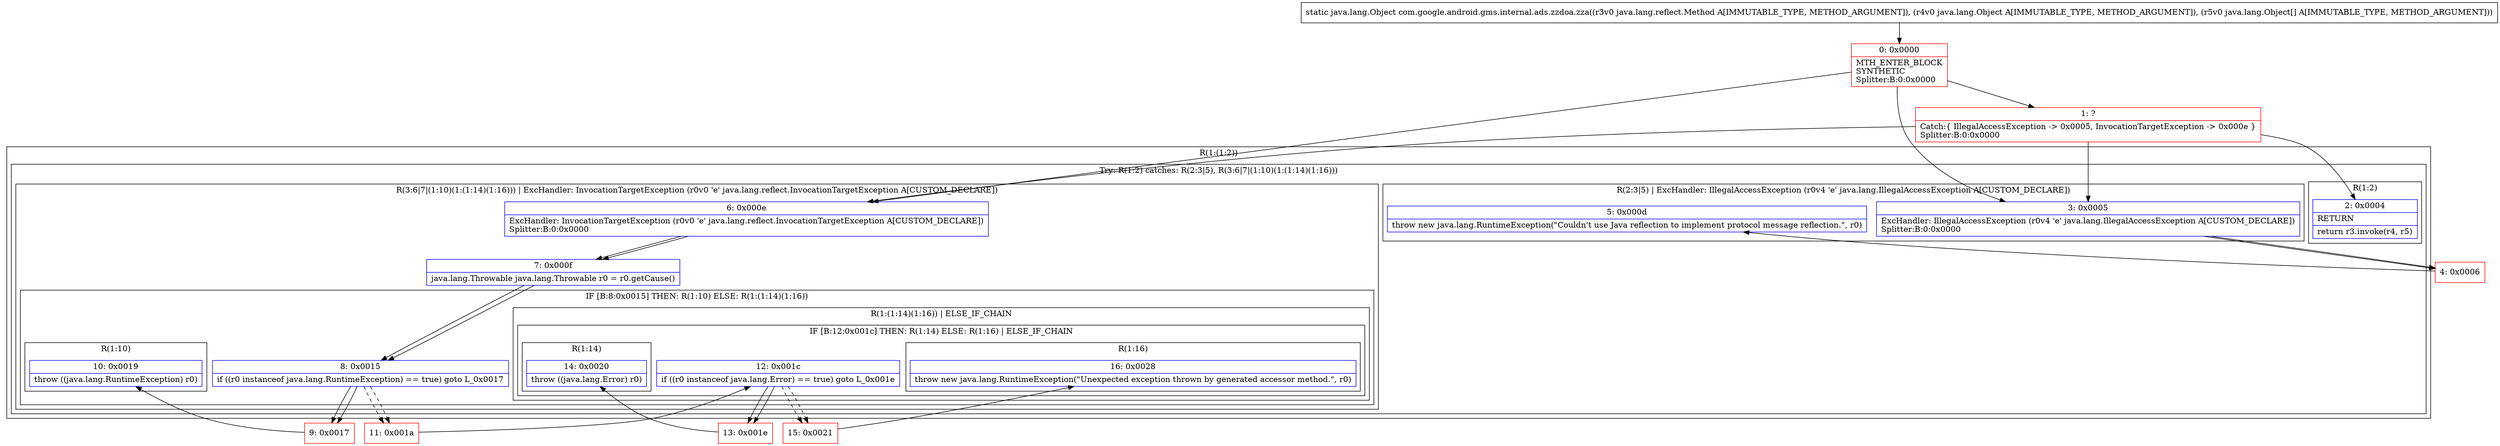 digraph "CFG forcom.google.android.gms.internal.ads.zzdoa.zza(Ljava\/lang\/reflect\/Method;Ljava\/lang\/Object;[Ljava\/lang\/Object;)Ljava\/lang\/Object;" {
subgraph cluster_Region_257073023 {
label = "R(1:(1:2))";
node [shape=record,color=blue];
subgraph cluster_TryCatchRegion_57748520 {
label = "Try: R(1:2) catches: R(2:3|5), R(3:6|7|(1:10)(1:(1:14)(1:16)))";
node [shape=record,color=blue];
subgraph cluster_Region_1391373117 {
label = "R(1:2)";
node [shape=record,color=blue];
Node_2 [shape=record,label="{2\:\ 0x0004|RETURN\l|return r3.invoke(r4, r5)\l}"];
}
subgraph cluster_Region_1066311000 {
label = "R(2:3|5) | ExcHandler: IllegalAccessException (r0v4 'e' java.lang.IllegalAccessException A[CUSTOM_DECLARE])\l";
node [shape=record,color=blue];
Node_3 [shape=record,label="{3\:\ 0x0005|ExcHandler: IllegalAccessException (r0v4 'e' java.lang.IllegalAccessException A[CUSTOM_DECLARE])\lSplitter:B:0:0x0000\l}"];
Node_5 [shape=record,label="{5\:\ 0x000d|throw new java.lang.RuntimeException(\"Couldn't use Java reflection to implement protocol message reflection.\", r0)\l}"];
}
subgraph cluster_Region_979298426 {
label = "R(3:6|7|(1:10)(1:(1:14)(1:16))) | ExcHandler: InvocationTargetException (r0v0 'e' java.lang.reflect.InvocationTargetException A[CUSTOM_DECLARE])\l";
node [shape=record,color=blue];
Node_6 [shape=record,label="{6\:\ 0x000e|ExcHandler: InvocationTargetException (r0v0 'e' java.lang.reflect.InvocationTargetException A[CUSTOM_DECLARE])\lSplitter:B:0:0x0000\l}"];
Node_7 [shape=record,label="{7\:\ 0x000f|java.lang.Throwable java.lang.Throwable r0 = r0.getCause()\l}"];
subgraph cluster_IfRegion_224487995 {
label = "IF [B:8:0x0015] THEN: R(1:10) ELSE: R(1:(1:14)(1:16))";
node [shape=record,color=blue];
Node_8 [shape=record,label="{8\:\ 0x0015|if ((r0 instanceof java.lang.RuntimeException) == true) goto L_0x0017\l}"];
subgraph cluster_Region_737172799 {
label = "R(1:10)";
node [shape=record,color=blue];
Node_10 [shape=record,label="{10\:\ 0x0019|throw ((java.lang.RuntimeException) r0)\l}"];
}
subgraph cluster_Region_616318129 {
label = "R(1:(1:14)(1:16)) | ELSE_IF_CHAIN\l";
node [shape=record,color=blue];
subgraph cluster_IfRegion_2101312568 {
label = "IF [B:12:0x001c] THEN: R(1:14) ELSE: R(1:16) | ELSE_IF_CHAIN\l";
node [shape=record,color=blue];
Node_12 [shape=record,label="{12\:\ 0x001c|if ((r0 instanceof java.lang.Error) == true) goto L_0x001e\l}"];
subgraph cluster_Region_812599005 {
label = "R(1:14)";
node [shape=record,color=blue];
Node_14 [shape=record,label="{14\:\ 0x0020|throw ((java.lang.Error) r0)\l}"];
}
subgraph cluster_Region_911856217 {
label = "R(1:16)";
node [shape=record,color=blue];
Node_16 [shape=record,label="{16\:\ 0x0028|throw new java.lang.RuntimeException(\"Unexpected exception thrown by generated accessor method.\", r0)\l}"];
}
}
}
}
}
}
}
subgraph cluster_Region_1066311000 {
label = "R(2:3|5) | ExcHandler: IllegalAccessException (r0v4 'e' java.lang.IllegalAccessException A[CUSTOM_DECLARE])\l";
node [shape=record,color=blue];
Node_3 [shape=record,label="{3\:\ 0x0005|ExcHandler: IllegalAccessException (r0v4 'e' java.lang.IllegalAccessException A[CUSTOM_DECLARE])\lSplitter:B:0:0x0000\l}"];
Node_5 [shape=record,label="{5\:\ 0x000d|throw new java.lang.RuntimeException(\"Couldn't use Java reflection to implement protocol message reflection.\", r0)\l}"];
}
subgraph cluster_Region_979298426 {
label = "R(3:6|7|(1:10)(1:(1:14)(1:16))) | ExcHandler: InvocationTargetException (r0v0 'e' java.lang.reflect.InvocationTargetException A[CUSTOM_DECLARE])\l";
node [shape=record,color=blue];
Node_6 [shape=record,label="{6\:\ 0x000e|ExcHandler: InvocationTargetException (r0v0 'e' java.lang.reflect.InvocationTargetException A[CUSTOM_DECLARE])\lSplitter:B:0:0x0000\l}"];
Node_7 [shape=record,label="{7\:\ 0x000f|java.lang.Throwable java.lang.Throwable r0 = r0.getCause()\l}"];
subgraph cluster_IfRegion_224487995 {
label = "IF [B:8:0x0015] THEN: R(1:10) ELSE: R(1:(1:14)(1:16))";
node [shape=record,color=blue];
Node_8 [shape=record,label="{8\:\ 0x0015|if ((r0 instanceof java.lang.RuntimeException) == true) goto L_0x0017\l}"];
subgraph cluster_Region_737172799 {
label = "R(1:10)";
node [shape=record,color=blue];
Node_10 [shape=record,label="{10\:\ 0x0019|throw ((java.lang.RuntimeException) r0)\l}"];
}
subgraph cluster_Region_616318129 {
label = "R(1:(1:14)(1:16)) | ELSE_IF_CHAIN\l";
node [shape=record,color=blue];
subgraph cluster_IfRegion_2101312568 {
label = "IF [B:12:0x001c] THEN: R(1:14) ELSE: R(1:16) | ELSE_IF_CHAIN\l";
node [shape=record,color=blue];
Node_12 [shape=record,label="{12\:\ 0x001c|if ((r0 instanceof java.lang.Error) == true) goto L_0x001e\l}"];
subgraph cluster_Region_812599005 {
label = "R(1:14)";
node [shape=record,color=blue];
Node_14 [shape=record,label="{14\:\ 0x0020|throw ((java.lang.Error) r0)\l}"];
}
subgraph cluster_Region_911856217 {
label = "R(1:16)";
node [shape=record,color=blue];
Node_16 [shape=record,label="{16\:\ 0x0028|throw new java.lang.RuntimeException(\"Unexpected exception thrown by generated accessor method.\", r0)\l}"];
}
}
}
}
}
Node_0 [shape=record,color=red,label="{0\:\ 0x0000|MTH_ENTER_BLOCK\lSYNTHETIC\lSplitter:B:0:0x0000\l}"];
Node_1 [shape=record,color=red,label="{1\:\ ?|Catch:\{ IllegalAccessException \-\> 0x0005, InvocationTargetException \-\> 0x000e \}\lSplitter:B:0:0x0000\l}"];
Node_4 [shape=record,color=red,label="{4\:\ 0x0006}"];
Node_9 [shape=record,color=red,label="{9\:\ 0x0017}"];
Node_11 [shape=record,color=red,label="{11\:\ 0x001a}"];
Node_13 [shape=record,color=red,label="{13\:\ 0x001e}"];
Node_15 [shape=record,color=red,label="{15\:\ 0x0021}"];
MethodNode[shape=record,label="{static java.lang.Object com.google.android.gms.internal.ads.zzdoa.zza((r3v0 java.lang.reflect.Method A[IMMUTABLE_TYPE, METHOD_ARGUMENT]), (r4v0 java.lang.Object A[IMMUTABLE_TYPE, METHOD_ARGUMENT]), (r5v0 java.lang.Object[] A[IMMUTABLE_TYPE, METHOD_ARGUMENT])) }"];
MethodNode -> Node_0;
Node_3 -> Node_4;
Node_6 -> Node_7;
Node_7 -> Node_8;
Node_8 -> Node_9;
Node_8 -> Node_11[style=dashed];
Node_12 -> Node_13;
Node_12 -> Node_15[style=dashed];
Node_3 -> Node_4;
Node_6 -> Node_7;
Node_7 -> Node_8;
Node_8 -> Node_9;
Node_8 -> Node_11[style=dashed];
Node_12 -> Node_13;
Node_12 -> Node_15[style=dashed];
Node_0 -> Node_1;
Node_0 -> Node_3;
Node_0 -> Node_6;
Node_1 -> Node_3;
Node_1 -> Node_6;
Node_1 -> Node_2;
Node_4 -> Node_5;
Node_9 -> Node_10;
Node_11 -> Node_12;
Node_13 -> Node_14;
Node_15 -> Node_16;
}

